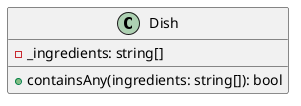 @startuml
class Dish {
    - _ingredients: string[]

    + containsAny(ingredients: string[]): bool
}
@enduml